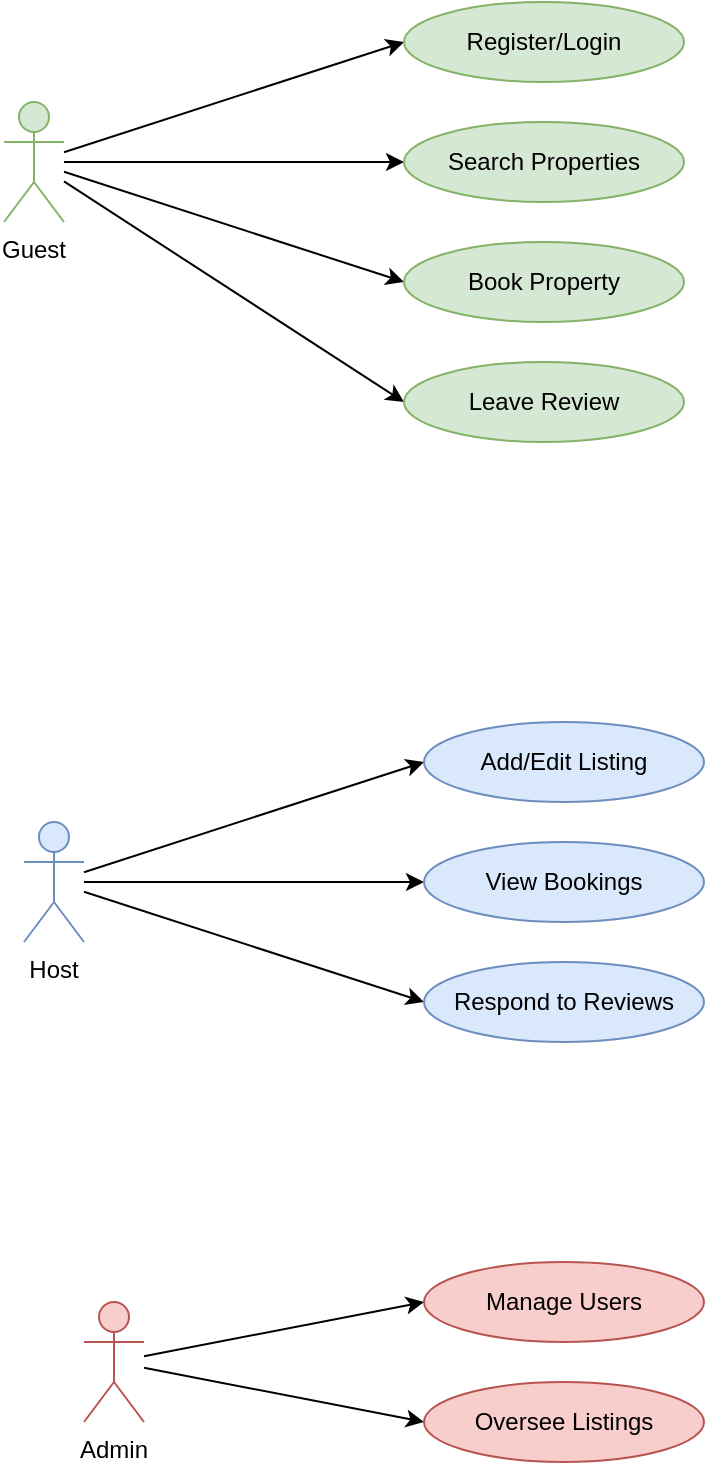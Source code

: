 <mxfile>
    <diagram name="Airbnb Use Case Diagram" id="0">
        <mxGraphModel dx="81562" dy="62931" grid="1" gridSize="10" guides="1" tooltips="1" connect="1" arrows="1" fold="1" page="1" pageScale="1" pageWidth="827" pageHeight="1169" math="0" shadow="0">
            <root>
                <mxCell id="0"/>
                <mxCell id="1" parent="0"/>
                <mxCell id="a1" style="endArrow=none;fillColor=#dae8fc;strokeColor=#6c8ebf;" parent="1" source="guest" target="uc1" edge="1"/>
                <mxCell id="a2" style="endArrow=none;fillColor=#dae8fc;strokeColor=#6c8ebf;" parent="1" source="guest" target="uc2" edge="1"/>
                <mxCell id="a3" style="endArrow=none;fillColor=#dae8fc;strokeColor=#6c8ebf;" parent="1" source="guest" target="uc3" edge="1"/>
                <mxCell id="a4" style="endArrow=none;fillColor=#dae8fc;strokeColor=#6c8ebf;" parent="1" source="guest" target="uc4" edge="1"/>
                <mxCell id="a5" style="endArrow=none;fillColor=#dae8fc;strokeColor=#6c8ebf;" parent="1" source="host" target="uc1" edge="1"/>
                <mxCell id="a6" style="endArrow=none;fillColor=#dae8fc;strokeColor=#6c8ebf;" parent="1" source="host" target="uc5" edge="1"/>
                <mxCell id="a7" style="endArrow=none;fillColor=#dae8fc;strokeColor=#6c8ebf;" parent="1" source="host" target="uc6" edge="1"/>
                <mxCell id="a8" style="endArrow=none;fillColor=#dae8fc;strokeColor=#6c8ebf;" parent="1" source="host" target="uc7" edge="1"/>
                <mxCell id="a9" style="endArrow=none;fillColor=#dae8fc;strokeColor=#6c8ebf;" parent="1" source="admin" target="uc8" edge="1"/>
                <mxCell id="a10" style="endArrow=none;fillColor=#dae8fc;strokeColor=#6c8ebf;" parent="1" source="admin" target="uc9" edge="1"/>
                <mxCell id="19" style="edgeStyle=none;html=1;entryX=0;entryY=0.5;entryDx=0;entryDy=0;" edge="1" parent="1" source="2" target="5">
                    <mxGeometry relative="1" as="geometry"/>
                </mxCell>
                <mxCell id="20" style="edgeStyle=none;html=1;entryX=0;entryY=0.5;entryDx=0;entryDy=0;" edge="1" parent="1" source="2" target="6">
                    <mxGeometry relative="1" as="geometry"/>
                </mxCell>
                <mxCell id="21" style="edgeStyle=none;html=1;entryX=0;entryY=0.5;entryDx=0;entryDy=0;" edge="1" parent="1" source="2" target="7">
                    <mxGeometry relative="1" as="geometry"/>
                </mxCell>
                <mxCell id="22" style="edgeStyle=none;html=1;entryX=0;entryY=0.5;entryDx=0;entryDy=0;" edge="1" parent="1" source="2" target="8">
                    <mxGeometry relative="1" as="geometry"/>
                </mxCell>
                <mxCell id="2" value="Guest" style="shape=umlActor;verticalLabelPosition=bottom;verticalAlign=top;fillColor=#d5e8d4;strokeColor=#82b366;" vertex="1" parent="1">
                    <mxGeometry x="-5940" y="-2370" width="30" height="60" as="geometry"/>
                </mxCell>
                <mxCell id="14" style="edgeStyle=none;html=1;entryX=0;entryY=0.5;entryDx=0;entryDy=0;" edge="1" parent="1" source="3" target="9">
                    <mxGeometry relative="1" as="geometry"/>
                </mxCell>
                <mxCell id="15" style="edgeStyle=none;html=1;" edge="1" parent="1" source="3" target="10">
                    <mxGeometry relative="1" as="geometry"/>
                </mxCell>
                <mxCell id="16" style="edgeStyle=none;html=1;entryX=0;entryY=0.5;entryDx=0;entryDy=0;" edge="1" parent="1" source="3" target="11">
                    <mxGeometry relative="1" as="geometry"/>
                </mxCell>
                <mxCell id="3" value="Host" style="shape=umlActor;verticalLabelPosition=bottom;verticalAlign=top;fillColor=#dae8fc;strokeColor=#6c8ebf;" vertex="1" parent="1">
                    <mxGeometry x="-5930" y="-2010" width="30" height="60" as="geometry"/>
                </mxCell>
                <mxCell id="17" style="edgeStyle=none;html=1;entryX=0;entryY=0.5;entryDx=0;entryDy=0;" edge="1" parent="1" source="4" target="12">
                    <mxGeometry relative="1" as="geometry"/>
                </mxCell>
                <mxCell id="18" style="edgeStyle=none;html=1;entryX=0;entryY=0.5;entryDx=0;entryDy=0;" edge="1" parent="1" source="4" target="13">
                    <mxGeometry relative="1" as="geometry"/>
                </mxCell>
                <mxCell id="4" value="Admin" style="shape=umlActor;verticalLabelPosition=bottom;verticalAlign=top;fillColor=#f8cecc;strokeColor=#b85450;" vertex="1" parent="1">
                    <mxGeometry x="-5900" y="-1770" width="30" height="60" as="geometry"/>
                </mxCell>
                <mxCell id="5" value="Register/Login" style="ellipse;whiteSpace=wrap;html=1;fillColor=#d5e8d4;strokeColor=#82b366;" vertex="1" parent="1">
                    <mxGeometry x="-5740" y="-2420" width="140" height="40" as="geometry"/>
                </mxCell>
                <mxCell id="6" value="Search Properties" style="ellipse;whiteSpace=wrap;html=1;fillColor=#d5e8d4;strokeColor=#82b366;" vertex="1" parent="1">
                    <mxGeometry x="-5740" y="-2360" width="140" height="40" as="geometry"/>
                </mxCell>
                <mxCell id="7" value="Book Property" style="ellipse;whiteSpace=wrap;html=1;fillColor=#d5e8d4;strokeColor=#82b366;" vertex="1" parent="1">
                    <mxGeometry x="-5740" y="-2300" width="140" height="40" as="geometry"/>
                </mxCell>
                <mxCell id="8" value="Leave Review" style="ellipse;whiteSpace=wrap;html=1;fillColor=#d5e8d4;strokeColor=#82b366;" vertex="1" parent="1">
                    <mxGeometry x="-5740" y="-2240" width="140" height="40" as="geometry"/>
                </mxCell>
                <mxCell id="9" value="Add/Edit Listing" style="ellipse;whiteSpace=wrap;html=1;fillColor=#dae8fc;strokeColor=#6c8ebf;" vertex="1" parent="1">
                    <mxGeometry x="-5730" y="-2060" width="140" height="40" as="geometry"/>
                </mxCell>
                <mxCell id="10" value="View Bookings" style="ellipse;whiteSpace=wrap;html=1;fillColor=#dae8fc;strokeColor=#6c8ebf;" vertex="1" parent="1">
                    <mxGeometry x="-5730" y="-2000" width="140" height="40" as="geometry"/>
                </mxCell>
                <mxCell id="11" value="Respond to Reviews" style="ellipse;whiteSpace=wrap;html=1;fillColor=#dae8fc;strokeColor=#6c8ebf;" vertex="1" parent="1">
                    <mxGeometry x="-5730" y="-1940" width="140" height="40" as="geometry"/>
                </mxCell>
                <mxCell id="12" value="Manage Users" style="ellipse;whiteSpace=wrap;html=1;fillColor=#f8cecc;strokeColor=#b85450;" vertex="1" parent="1">
                    <mxGeometry x="-5730" y="-1790" width="140" height="40" as="geometry"/>
                </mxCell>
                <mxCell id="13" value="Oversee Listings" style="ellipse;whiteSpace=wrap;html=1;fillColor=#f8cecc;strokeColor=#b85450;" vertex="1" parent="1">
                    <mxGeometry x="-5730" y="-1730" width="140" height="40" as="geometry"/>
                </mxCell>
            </root>
        </mxGraphModel>
    </diagram>
</mxfile>